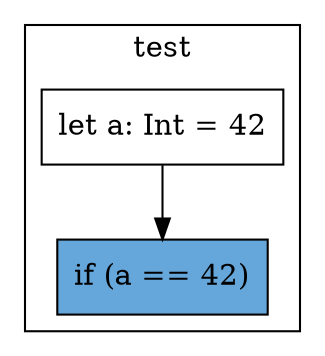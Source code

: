 digraph "readonly-3" {
    node [shape=box];
    subgraph "cluster_test" {
        label="test";
        "test_141" [label="let a: Int = 42"];
        "test_142" [label="if (a == 42)",style=filled,fillcolor="#66A7DB"];
        "test_141" -> "test_142";
    }
}
